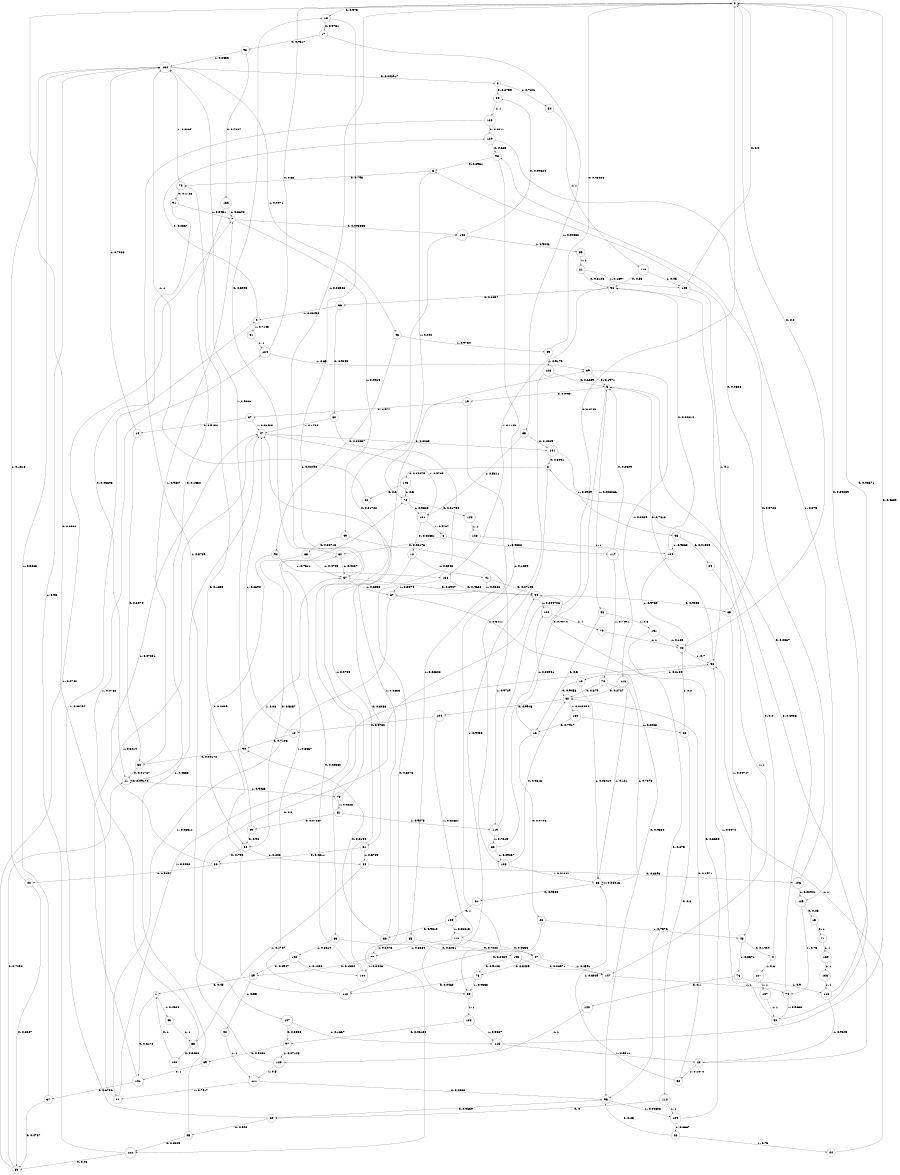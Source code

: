 digraph "ch31concat_phase3_L9" {
size = "6,8.5";
ratio = "fill";
node [shape = circle];
node [fontsize = 24];
edge [fontsize = 24];
0 -> 18 [label = "0: 0.975    "];
0 -> 57 [label = "1: 0.02502  "];
1 -> 101 [label = "0: 0.5172   "];
1 -> 43 [label = "1: 0.4828   "];
2 -> 80 [label = "0: 0.2759   "];
2 -> 54 [label = "1: 0.7241   "];
3 -> 30 [label = "0: 0.06176  "];
3 -> 117 [label = "1: 0.9382   "];
4 -> 8 [label = "0: 0.4      "];
4 -> 127 [label = "1: 0.6      "];
5 -> 19 [label = "0: 0.9967   "];
5 -> 58 [label = "1: 0.003266  "];
6 -> 75 [label = "0: 0.798    "];
6 -> 72 [label = "1: 0.202    "];
7 -> 142 [label = "0: 0.003553  "];
7 -> 49 [label = "1: 0.9964   "];
8 -> 146 [label = "0: 0.05479  "];
8 -> 53 [label = "1: 0.9452   "];
9 -> 129 [label = "0: 0.2857   "];
9 -> 81 [label = "1: 0.7143   "];
10 -> 62 [label = "0: 0.9458   "];
10 -> 86 [label = "1: 0.05419  "];
11 -> 11 [label = "0: 0.09174  "];
11 -> 73 [label = "1: 0.9083   "];
12 -> 31 [label = "0: 0.3058   "];
12 -> 41 [label = "1: 0.6942   "];
13 -> 90 [label = "0: 0.7106   "];
13 -> 47 [label = "1: 0.2894   "];
14 -> 52 [label = "0: 0.2974   "];
14 -> 132 [label = "1: 0.7026   "];
15 -> 71 [label = "0: 1        "];
16 -> 28 [label = "0: 0.9706   "];
16 -> 126 [label = "1: 0.02941  "];
17 -> 93 [label = "0: 0.9517   "];
17 -> 35 [label = "1: 0.04832  "];
18 -> 17 [label = "0: 0.9751   "];
18 -> 83 [label = "1: 0.02492  "];
19 -> 87 [label = "0: 0.977    "];
19 -> 85 [label = "1: 0.02302  "];
20 -> 22 [label = "0: 0.9297   "];
20 -> 47 [label = "1: 0.07031  "];
21 -> 96 [label = "0: 0.8103   "];
21 -> 105 [label = "1: 0.1897   "];
22 -> 59 [label = "0: 0.8687   "];
22 -> 132 [label = "1: 0.1313   "];
23 -> 5 [label = "0: 0.8926   "];
23 -> 32 [label = "1: 0.1074   "];
24 -> 147 [label = "1: 1        "];
25 -> 122 [label = "0: 0.5345   "];
25 -> 47 [label = "1: 0.4655   "];
26 -> 95 [label = "0: 0.25     "];
26 -> 44 [label = "1: 0.75     "];
27 -> 78 [label = "0: 0.5409   "];
27 -> 147 [label = "1: 0.4591   "];
28 -> 112 [label = "0: 0.2424   "];
28 -> 48 [label = "1: 0.7576   "];
29 -> 1 [label = "0: 0.45     "];
29 -> 42 [label = "1: 0.55     "];
30 -> 18 [label = "0: 0.5993   "];
30 -> 57 [label = "1: 0.4007   "];
31 -> 20 [label = "0: 0.4211   "];
31 -> 84 [label = "1: 0.5789   "];
32 -> 62 [label = "0: 0.3971   "];
32 -> 86 [label = "1: 0.6029   "];
33 -> 68 [label = "0: 0.5257   "];
33 -> 57 [label = "1: 0.4743   "];
34 -> 0 [label = "0: 0.6562   "];
34 -> 56 [label = "1: 0.3438   "];
35 -> 141 [label = "0: 0.4689   "];
35 -> 121 [label = "1: 0.5311   "];
36 -> 90 [label = "0: 0.5144   "];
36 -> 47 [label = "1: 0.4856   "];
37 -> 59 [label = "0: 0.4737   "];
37 -> 132 [label = "1: 0.5263   "];
38 -> 103 [label = "0: 0.5238   "];
38 -> 124 [label = "1: 0.4762   "];
39 -> 5 [label = "0: 0.1971   "];
39 -> 116 [label = "1: 0.8029   "];
40 -> 0 [label = "0: 0.3      "];
40 -> 56 [label = "1: 0.7      "];
41 -> 94 [label = "0: 0.07143  "];
41 -> 67 [label = "1: 0.9286   "];
42 -> 111 [label = "1: 1        "];
43 -> 38 [label = "1: 1        "];
44 -> 56 [label = "1: 1        "];
45 -> 24 [label = "0: 0.01325  "];
45 -> 134 [label = "1: 0.9868   "];
46 -> 92 [label = "0: 0.02657  "];
46 -> 89 [label = "1: 0.9734   "];
47 -> 141 [label = "0: 0.0265   "];
47 -> 121 [label = "1: 0.9735   "];
48 -> 4 [label = "0: 0.1429   "];
48 -> 76 [label = "1: 0.8571   "];
49 -> 33 [label = "0: 0.02713  "];
49 -> 119 [label = "1: 0.9729   "];
50 -> 0 [label = "0: 0.09259  "];
50 -> 56 [label = "1: 0.9074   "];
51 -> 99 [label = "0: 0.07267  "];
51 -> 119 [label = "1: 0.9273   "];
52 -> 11 [label = "0: 0.01727  "];
52 -> 7 [label = "1: 0.9827   "];
53 -> 133 [label = "1: 1        "];
54 -> 110 [label = "1: 1        "];
55 -> 21 [label = "1: 1        "];
56 -> 5 [label = "0: 0.7816   "];
56 -> 10 [label = "1: 0.2184   "];
57 -> 94 [label = "0: 0.6947   "];
57 -> 67 [label = "1: 0.3053   "];
58 -> 16 [label = "0: 0.5      "];
58 -> 131 [label = "1: 0.5      "];
59 -> 11 [label = "0: 0.7258   "];
59 -> 7 [label = "1: 0.2742   "];
60 -> 122 [label = "0: 0.8276   "];
60 -> 47 [label = "1: 0.1724   "];
61 -> 100 [label = "0: 1        "];
62 -> 104 [label = "0: 0.9946   "];
62 -> 130 [label = "1: 0.005354  "];
63 -> 114 [label = "0: 0.8      "];
63 -> 40 [label = "1: 0.2      "];
64 -> 25 [label = "0: 0.942    "];
64 -> 9 [label = "1: 0.05797  "];
65 -> 6 [label = "0: 0.9528   "];
65 -> 48 [label = "1: 0.04717  "];
66 -> 60 [label = "0: 0.9355   "];
66 -> 9 [label = "1: 0.06452  "];
67 -> 95 [label = "0: 0.9369   "];
67 -> 34 [label = "1: 0.06311  "];
68 -> 20 [label = "0: 0.798    "];
68 -> 84 [label = "1: 0.202    "];
69 -> 101 [label = "0: 1        "];
70 -> 62 [label = "0: 0.879    "];
70 -> 86 [label = "1: 0.121    "];
71 -> 139 [label = "1: 1        "];
72 -> 143 [label = "0: 0.01754  "];
72 -> 121 [label = "1: 0.9825   "];
73 -> 142 [label = "0: 0.01722  "];
73 -> 51 [label = "1: 0.9828   "];
74 -> 96 [label = "0: 0.0367   "];
74 -> 50 [label = "1: 0.9633   "];
75 -> 91 [label = "0: 0.1735   "];
75 -> 132 [label = "1: 0.8265   "];
76 -> 140 [label = "0: 0.1      "];
76 -> 118 [label = "1: 0.9      "];
77 -> 29 [label = "0: 0.1554   "];
77 -> 144 [label = "1: 0.8446   "];
78 -> 112 [label = "0: 0.0462   "];
78 -> 53 [label = "1: 0.9538   "];
79 -> 40 [label = "1: 1        "];
80 -> 123 [label = "1: 1        "];
81 -> 124 [label = "1: 1        "];
82 -> 132 [label = "1: 1        "];
83 -> 145 [label = "0: 0.6481   "];
83 -> 102 [label = "1: 0.3519   "];
84 -> 106 [label = "0: 0.8293   "];
84 -> 38 [label = "1: 0.1707   "];
85 -> 27 [label = "0: 0.7022   "];
85 -> 77 [label = "1: 0.2978   "];
86 -> 61 [label = "0: 0.9358   "];
86 -> 86 [label = "1: 0.06416  "];
87 -> 14 [label = "0: 0.9152   "];
87 -> 47 [label = "1: 0.08483  "];
88 -> 5 [label = "0: 0.9074   "];
88 -> 108 [label = "1: 0.09257  "];
89 -> 0 [label = "0: 0.08208  "];
89 -> 128 [label = "1: 0.9179   "];
90 -> 52 [label = "0: 0.09172  "];
90 -> 132 [label = "1: 0.9083   "];
91 -> 11 [label = "0: 0.05695  "];
91 -> 7 [label = "1: 0.9431   "];
92 -> 68 [label = "0: 0.2689   "];
92 -> 138 [label = "1: 0.7311   "];
93 -> 135 [label = "0: 0.7367   "];
93 -> 132 [label = "1: 0.2633   "];
94 -> 65 [label = "0: 0.9953   "];
94 -> 126 [label = "1: 0.004706  "];
95 -> 64 [label = "0: 0.9539   "];
95 -> 109 [label = "1: 0.04608  "];
96 -> 66 [label = "0: 0.8857   "];
96 -> 138 [label = "1: 0.1143   "];
97 -> 69 [label = "0: 0.9286   "];
97 -> 120 [label = "1: 0.07143  "];
98 -> 6 [label = "0: 0.8961   "];
98 -> 53 [label = "1: 0.1039   "];
99 -> 68 [label = "0: 0.92     "];
99 -> 57 [label = "1: 0.08     "];
100 -> 36 [label = "0: 0.9319   "];
100 -> 113 [label = "1: 0.06815  "];
101 -> 37 [label = "0: 0.6786   "];
101 -> 47 [label = "1: 0.3214   "];
102 -> 29 [label = "0: 0.8947   "];
102 -> 144 [label = "1: 0.1053   "];
103 -> 1 [label = "0: 1        "];
104 -> 13 [label = "0: 0.9732   "];
104 -> 113 [label = "1: 0.02681  "];
105 -> 0 [label = "0: 0.9      "];
105 -> 56 [label = "1: 0.1      "];
106 -> 98 [label = "0: 0.9706   "];
106 -> 125 [label = "1: 0.02941  "];
107 -> 97 [label = "0: 0.8333   "];
107 -> 115 [label = "1: 0.1667   "];
108 -> 62 [label = "0: 0.9816   "];
108 -> 86 [label = "1: 0.01841  "];
109 -> 94 [label = "0: 0.3333   "];
109 -> 26 [label = "1: 0.6667   "];
110 -> 96 [label = "0: 0.55     "];
110 -> 105 [label = "1: 0.45     "];
111 -> 95 [label = "0: 0.2083   "];
111 -> 34 [label = "1: 0.7917   "];
112 -> 75 [label = "0: 0.1333   "];
112 -> 72 [label = "1: 0.8667   "];
113 -> 27 [label = "0: 0.4336   "];
113 -> 77 [label = "1: 0.5664   "];
114 -> 64 [label = "0: 0        "];
114 -> 109 [label = "1: 1        "];
115 -> 0 [label = "0: 0.4689   "];
115 -> 23 [label = "1: 0.5311   "];
116 -> 62 [label = "0: 0.2727   "];
116 -> 86 [label = "1: 0.7273   "];
117 -> 5 [label = "0: 0.2509   "];
117 -> 70 [label = "1: 0.7491   "];
118 -> 0 [label = "0: 0.03571  "];
118 -> 23 [label = "1: 0.9643   "];
119 -> 0 [label = "0: 0.2785   "];
119 -> 88 [label = "1: 0.7215   "];
120 -> 94 [label = "0: 0.5      "];
120 -> 111 [label = "1: 0.5      "];
121 -> 12 [label = "0: 0.02631  "];
121 -> 3 [label = "1: 0.9737   "];
122 -> 59 [label = "0: 0.05     "];
122 -> 132 [label = "1: 0.95     "];
123 -> 129 [label = "0: 0.4211   "];
123 -> 107 [label = "1: 0.5789   "];
124 -> 0 [label = "0: 0.35     "];
124 -> 39 [label = "1: 0.65     "];
125 -> 15 [label = "0: 0.25     "];
125 -> 74 [label = "1: 0.75     "];
126 -> 79 [label = "1: 1        "];
127 -> 137 [label = "1: 1        "];
128 -> 5 [label = "0: 0.6889   "];
128 -> 108 [label = "1: 0.3111   "];
129 -> 98 [label = "0: 0.625    "];
129 -> 125 [label = "1: 0.375    "];
130 -> 16 [label = "0: 0.7917   "];
130 -> 63 [label = "1: 0.2083   "];
131 -> 95 [label = "0: 0.875    "];
131 -> 40 [label = "1: 0.125    "];
132 -> 2 [label = "0: 0.002917  "];
132 -> 46 [label = "1: 0.9971   "];
133 -> 97 [label = "0: 0.06133  "];
133 -> 115 [label = "1: 0.9387   "];
134 -> 96 [label = "0: 0.02614  "];
134 -> 40 [label = "1: 0.9739   "];
135 -> 11 [label = "0: 0.1352   "];
135 -> 7 [label = "1: 0.8648   "];
136 -> 118 [label = "1: 1        "];
137 -> 50 [label = "1: 1        "];
138 -> 94 [label = "0: 0.4626   "];
138 -> 67 [label = "1: 0.5374   "];
139 -> 136 [label = "1: 1        "];
140 -> 120 [label = "1: 1        "];
141 -> 8 [label = "0: 0.3091   "];
141 -> 45 [label = "1: 0.6909   "];
142 -> 80 [label = "0: 0.09524  "];
142 -> 55 [label = "1: 0.9048   "];
143 -> 148 [label = "1: 1        "];
144 -> 30 [label = "0: 0.02362  "];
144 -> 39 [label = "1: 0.9764   "];
145 -> 78 [label = "0: 0.9143   "];
145 -> 147 [label = "1: 0.08571  "];
146 -> 82 [label = "0: 0.5      "];
146 -> 72 [label = "1: 0.5      "];
147 -> 74 [label = "1: 1        "];
148 -> 134 [label = "1: 1        "];
}